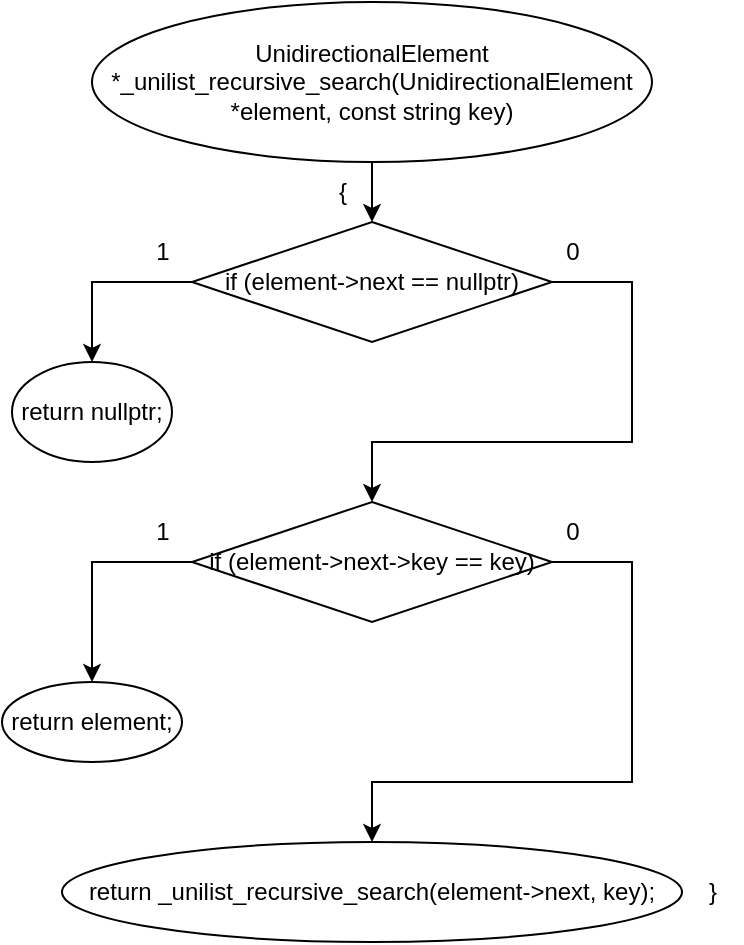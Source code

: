 <mxfile version="20.8.16" type="device"><diagram name="Страница 1" id="6ZzivlE1vvvxQO1InZtH"><mxGraphModel dx="1036" dy="614" grid="1" gridSize="10" guides="1" tooltips="1" connect="1" arrows="1" fold="1" page="1" pageScale="1" pageWidth="827" pageHeight="1169" math="0" shadow="0"><root><mxCell id="0"/><mxCell id="1" parent="0"/><mxCell id="Hj0yft8f3a0hNlxpYdfY-3" value="" style="edgeStyle=orthogonalEdgeStyle;rounded=0;orthogonalLoop=1;jettySize=auto;html=1;" edge="1" parent="1" source="Hj0yft8f3a0hNlxpYdfY-1" target="Hj0yft8f3a0hNlxpYdfY-2"><mxGeometry relative="1" as="geometry"/></mxCell><mxCell id="Hj0yft8f3a0hNlxpYdfY-1" value="UnidirectionalElement *_unilist_recursive_search(UnidirectionalElement *element, const string key)" style="ellipse;whiteSpace=wrap;html=1;" vertex="1" parent="1"><mxGeometry x="240" y="40" width="280" height="80" as="geometry"/></mxCell><mxCell id="Hj0yft8f3a0hNlxpYdfY-6" value="" style="edgeStyle=orthogonalEdgeStyle;rounded=0;orthogonalLoop=1;jettySize=auto;html=1;" edge="1" parent="1" source="Hj0yft8f3a0hNlxpYdfY-2" target="Hj0yft8f3a0hNlxpYdfY-5"><mxGeometry relative="1" as="geometry"/></mxCell><mxCell id="Hj0yft8f3a0hNlxpYdfY-10" value="" style="edgeStyle=orthogonalEdgeStyle;rounded=0;orthogonalLoop=1;jettySize=auto;html=1;entryX=0.5;entryY=0;entryDx=0;entryDy=0;" edge="1" parent="1" source="Hj0yft8f3a0hNlxpYdfY-2" target="Hj0yft8f3a0hNlxpYdfY-9"><mxGeometry relative="1" as="geometry"><Array as="points"><mxPoint x="510" y="180"/><mxPoint x="510" y="260"/><mxPoint x="380" y="260"/></Array></mxGeometry></mxCell><mxCell id="Hj0yft8f3a0hNlxpYdfY-2" value="if (element-&amp;gt;next == nullptr)" style="rhombus;whiteSpace=wrap;html=1;" vertex="1" parent="1"><mxGeometry x="290" y="150" width="180" height="60" as="geometry"/></mxCell><mxCell id="Hj0yft8f3a0hNlxpYdfY-4" value="{" style="text;html=1;align=center;verticalAlign=middle;resizable=0;points=[];autosize=1;strokeColor=none;fillColor=none;" vertex="1" parent="1"><mxGeometry x="350" y="120" width="30" height="30" as="geometry"/></mxCell><mxCell id="Hj0yft8f3a0hNlxpYdfY-5" value="return nullptr;" style="ellipse;whiteSpace=wrap;html=1;" vertex="1" parent="1"><mxGeometry x="200" y="220" width="80" height="50" as="geometry"/></mxCell><mxCell id="Hj0yft8f3a0hNlxpYdfY-7" value="1" style="text;html=1;align=center;verticalAlign=middle;resizable=0;points=[];autosize=1;strokeColor=none;fillColor=none;" vertex="1" parent="1"><mxGeometry x="260" y="150" width="30" height="30" as="geometry"/></mxCell><mxCell id="Hj0yft8f3a0hNlxpYdfY-13" value="" style="edgeStyle=orthogonalEdgeStyle;rounded=0;orthogonalLoop=1;jettySize=auto;html=1;" edge="1" parent="1" source="Hj0yft8f3a0hNlxpYdfY-9" target="Hj0yft8f3a0hNlxpYdfY-12"><mxGeometry relative="1" as="geometry"/></mxCell><mxCell id="Hj0yft8f3a0hNlxpYdfY-16" value="" style="edgeStyle=orthogonalEdgeStyle;rounded=0;orthogonalLoop=1;jettySize=auto;html=1;entryX=0.5;entryY=0;entryDx=0;entryDy=0;" edge="1" parent="1" source="Hj0yft8f3a0hNlxpYdfY-9" target="Hj0yft8f3a0hNlxpYdfY-15"><mxGeometry relative="1" as="geometry"><Array as="points"><mxPoint x="510" y="320"/><mxPoint x="510" y="430"/><mxPoint x="380" y="430"/></Array></mxGeometry></mxCell><mxCell id="Hj0yft8f3a0hNlxpYdfY-9" value="if (element-&amp;gt;next-&amp;gt;key == key)" style="rhombus;whiteSpace=wrap;html=1;" vertex="1" parent="1"><mxGeometry x="290" y="290" width="180" height="60" as="geometry"/></mxCell><mxCell id="Hj0yft8f3a0hNlxpYdfY-11" value="0" style="text;html=1;align=center;verticalAlign=middle;resizable=0;points=[];autosize=1;strokeColor=none;fillColor=none;" vertex="1" parent="1"><mxGeometry x="465" y="150" width="30" height="30" as="geometry"/></mxCell><mxCell id="Hj0yft8f3a0hNlxpYdfY-12" value="return element;" style="ellipse;whiteSpace=wrap;html=1;" vertex="1" parent="1"><mxGeometry x="195" y="380" width="90" height="40" as="geometry"/></mxCell><mxCell id="Hj0yft8f3a0hNlxpYdfY-14" value="1" style="text;html=1;align=center;verticalAlign=middle;resizable=0;points=[];autosize=1;strokeColor=none;fillColor=none;" vertex="1" parent="1"><mxGeometry x="260" y="290" width="30" height="30" as="geometry"/></mxCell><mxCell id="Hj0yft8f3a0hNlxpYdfY-15" value="return _unilist_recursive_search(element-&amp;gt;next, key);" style="ellipse;whiteSpace=wrap;html=1;" vertex="1" parent="1"><mxGeometry x="225" y="460" width="310" height="50" as="geometry"/></mxCell><mxCell id="Hj0yft8f3a0hNlxpYdfY-17" value="0" style="text;html=1;align=center;verticalAlign=middle;resizable=0;points=[];autosize=1;strokeColor=none;fillColor=none;" vertex="1" parent="1"><mxGeometry x="465" y="290" width="30" height="30" as="geometry"/></mxCell><mxCell id="Hj0yft8f3a0hNlxpYdfY-19" value="}" style="text;html=1;align=center;verticalAlign=middle;resizable=0;points=[];autosize=1;strokeColor=none;fillColor=none;" vertex="1" parent="1"><mxGeometry x="535" y="470" width="30" height="30" as="geometry"/></mxCell></root></mxGraphModel></diagram></mxfile>